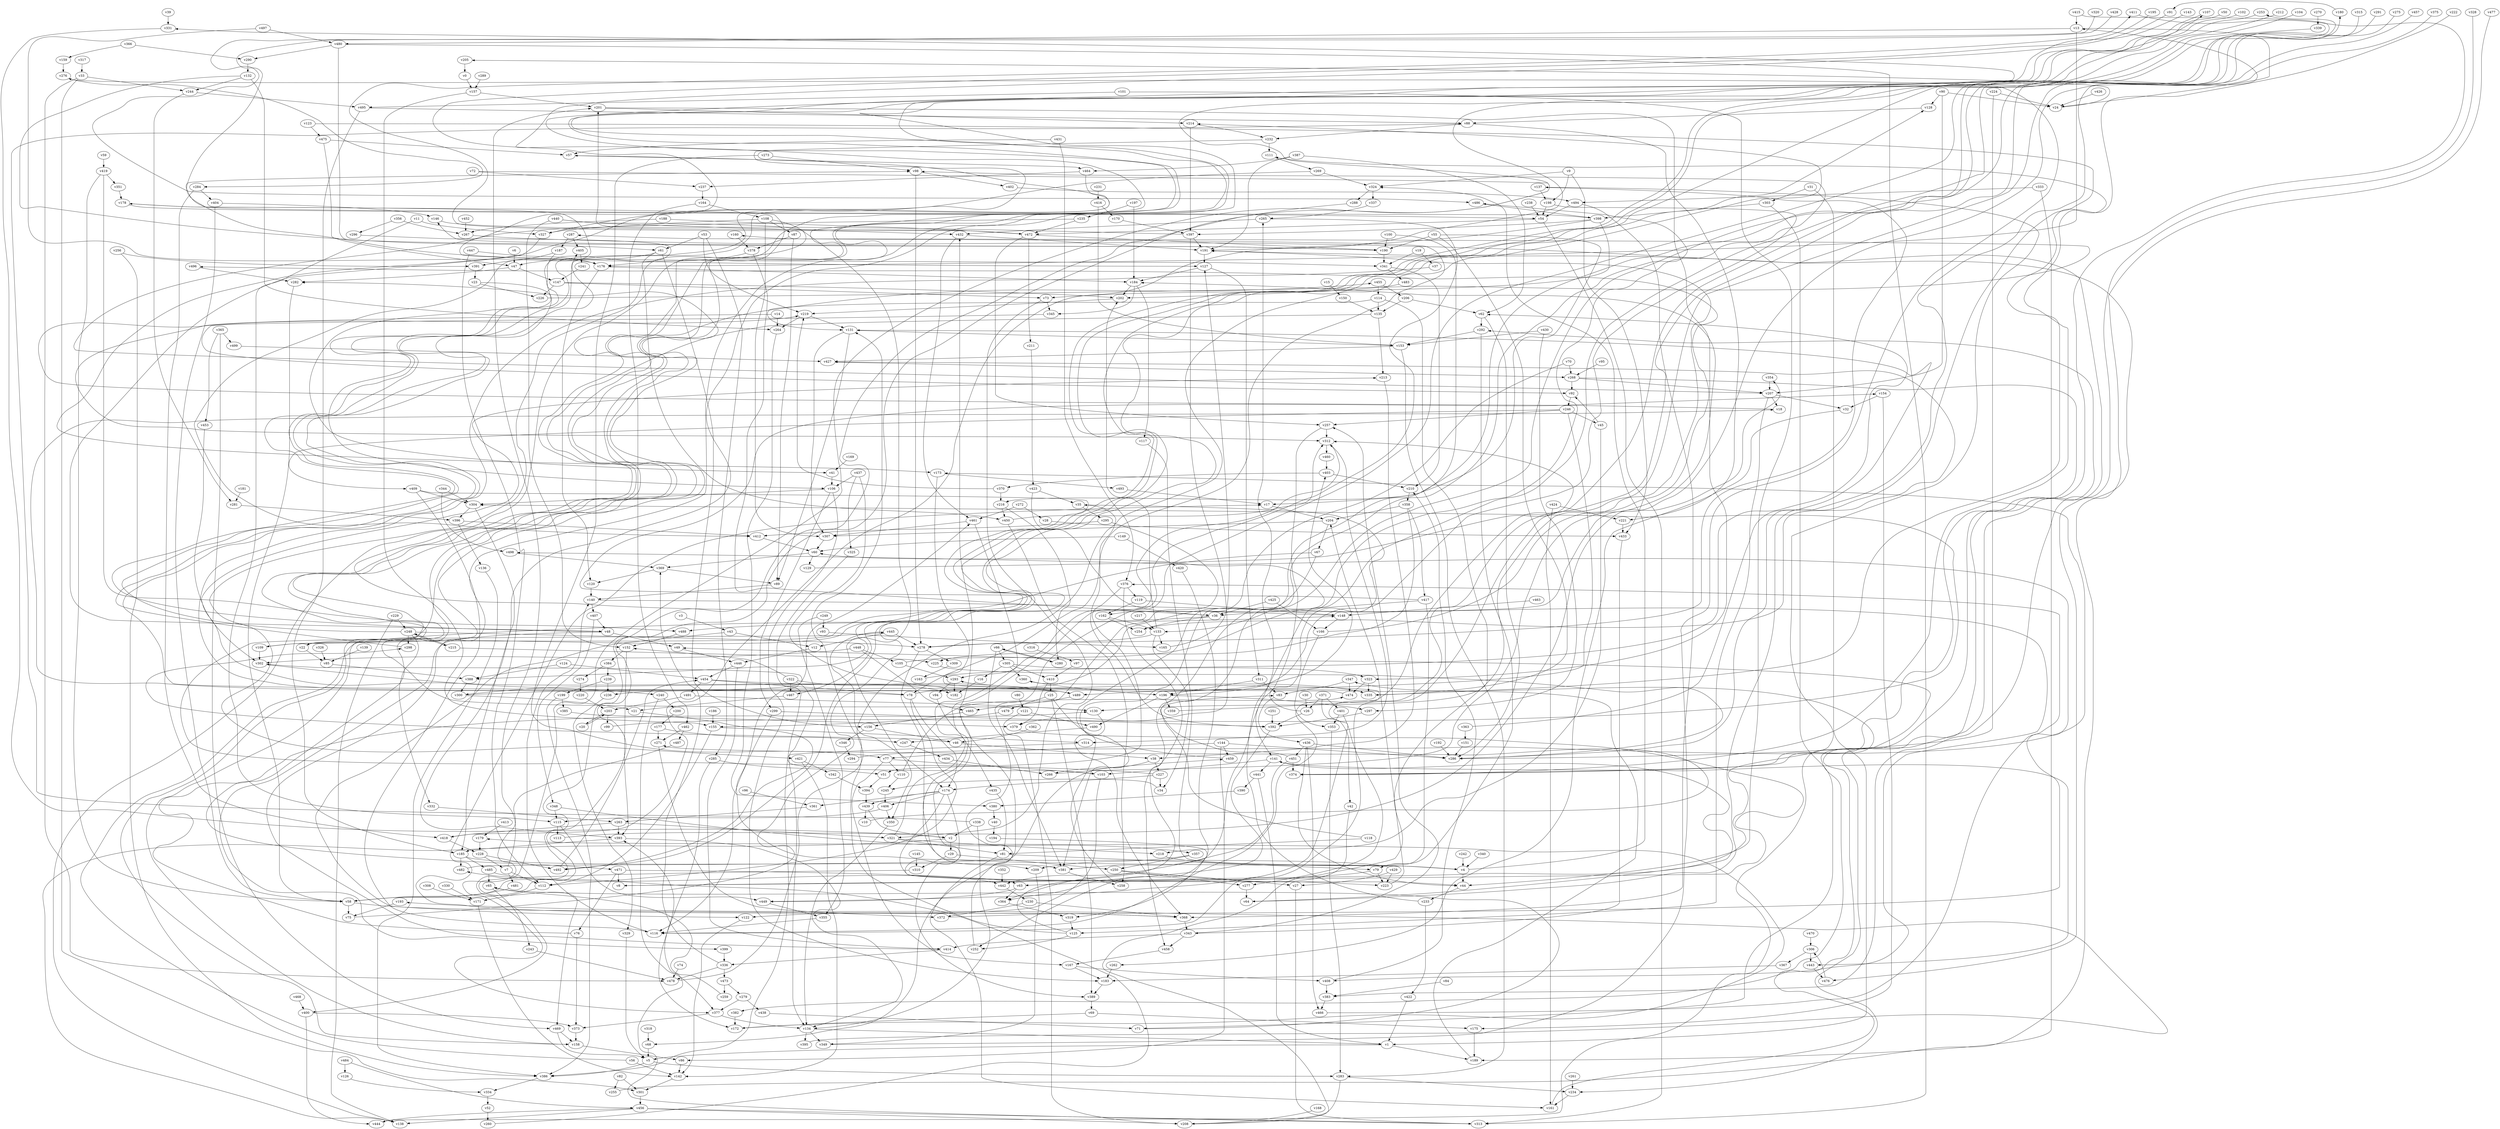 // Benchmark game 737 - 500 vertices
// time_bound: 108
// targets: v175
digraph G {
    v0 [name="v0", player=1];
    v1 [name="v1", player=1];
    v2 [name="v2", player=1];
    v3 [name="v3", player=1];
    v4 [name="v4", player=0];
    v5 [name="v5", player=1];
    v6 [name="v6", player=0];
    v7 [name="v7", player=1];
    v8 [name="v8", player=1];
    v9 [name="v9", player=1];
    v10 [name="v10", player=0];
    v11 [name="v11", player=0];
    v12 [name="v12", player=0];
    v13 [name="v13", player=1];
    v14 [name="v14", player=0];
    v15 [name="v15", player=0];
    v16 [name="v16", player=1];
    v17 [name="v17", player=0];
    v18 [name="v18", player=0];
    v19 [name="v19", player=0];
    v20 [name="v20", player=0];
    v21 [name="v21", player=1];
    v22 [name="v22", player=1];
    v23 [name="v23", player=0];
    v24 [name="v24", player=0];
    v25 [name="v25", player=1];
    v26 [name="v26", player=1];
    v27 [name="v27", player=0];
    v28 [name="v28", player=0];
    v29 [name="v29", player=0];
    v30 [name="v30", player=0];
    v31 [name="v31", player=1];
    v32 [name="v32", player=1];
    v33 [name="v33", player=0];
    v34 [name="v34", player=1];
    v35 [name="v35", player=0];
    v36 [name="v36", player=0];
    v37 [name="v37", player=1];
    v38 [name="v38", player=1];
    v39 [name="v39", player=1];
    v40 [name="v40", player=1];
    v41 [name="v41", player=1];
    v42 [name="v42", player=1];
    v43 [name="v43", player=1];
    v44 [name="v44", player=1];
    v45 [name="v45", player=0];
    v46 [name="v46", player=1];
    v47 [name="v47", player=1];
    v48 [name="v48", player=1];
    v49 [name="v49", player=0];
    v50 [name="v50", player=1];
    v51 [name="v51", player=0];
    v52 [name="v52", player=0];
    v53 [name="v53", player=1];
    v54 [name="v54", player=1];
    v55 [name="v55", player=1];
    v56 [name="v56", player=0];
    v57 [name="v57", player=0];
    v58 [name="v58", player=0];
    v59 [name="v59", player=1];
    v60 [name="v60", player=1];
    v61 [name="v61", player=0];
    v62 [name="v62", player=1];
    v63 [name="v63", player=1];
    v64 [name="v64", player=0];
    v65 [name="v65", player=1];
    v66 [name="v66", player=1];
    v67 [name="v67", player=1];
    v68 [name="v68", player=0];
    v69 [name="v69", player=1];
    v70 [name="v70", player=0];
    v71 [name="v71", player=0];
    v72 [name="v72", player=0];
    v73 [name="v73", player=0];
    v74 [name="v74", player=1];
    v75 [name="v75", player=0];
    v76 [name="v76", player=0];
    v77 [name="v77", player=0];
    v78 [name="v78", player=1];
    v79 [name="v79", player=0];
    v80 [name="v80", player=1];
    v81 [name="v81", player=0];
    v82 [name="v82", player=0];
    v83 [name="v83", player=1];
    v84 [name="v84", player=1];
    v85 [name="v85", player=0];
    v86 [name="v86", player=1];
    v87 [name="v87", player=1];
    v88 [name="v88", player=0];
    v89 [name="v89", player=0];
    v90 [name="v90", player=0];
    v91 [name="v91", player=1];
    v92 [name="v92", player=1];
    v93 [name="v93", player=0];
    v94 [name="v94", player=1];
    v95 [name="v95", player=0];
    v96 [name="v96", player=0];
    v97 [name="v97", player=0];
    v98 [name="v98", player=1];
    v99 [name="v99", player=0];
    v100 [name="v100", player=0];
    v101 [name="v101", player=0];
    v102 [name="v102", player=0];
    v103 [name="v103", player=0];
    v104 [name="v104", player=1];
    v105 [name="v105", player=1];
    v106 [name="v106", player=0];
    v107 [name="v107", player=0];
    v108 [name="v108", player=1];
    v109 [name="v109", player=0];
    v110 [name="v110", player=1];
    v111 [name="v111", player=0];
    v112 [name="v112", player=1];
    v113 [name="v113", player=1];
    v114 [name="v114", player=1];
    v115 [name="v115", player=1];
    v116 [name="v116", player=0];
    v117 [name="v117", player=0];
    v118 [name="v118", player=0];
    v119 [name="v119", player=0];
    v120 [name="v120", player=1];
    v121 [name="v121", player=1];
    v122 [name="v122", player=0];
    v123 [name="v123", player=0];
    v124 [name="v124", player=0];
    v125 [name="v125", player=1];
    v126 [name="v126", player=0];
    v127 [name="v127", player=1];
    v128 [name="v128", player=1];
    v129 [name="v129", player=1];
    v130 [name="v130", player=0];
    v131 [name="v131", player=0];
    v132 [name="v132", player=1];
    v133 [name="v133", player=0];
    v134 [name="v134", player=1];
    v135 [name="v135", player=1];
    v136 [name="v136", player=1];
    v137 [name="v137", player=1];
    v138 [name="v138", player=0];
    v139 [name="v139", player=1];
    v140 [name="v140", player=1];
    v141 [name="v141", player=1];
    v142 [name="v142", player=0];
    v143 [name="v143", player=1];
    v144 [name="v144", player=0];
    v145 [name="v145", player=0];
    v146 [name="v146", player=0];
    v147 [name="v147", player=0];
    v148 [name="v148", player=0];
    v149 [name="v149", player=0];
    v150 [name="v150", player=1];
    v151 [name="v151", player=0];
    v152 [name="v152", player=1];
    v153 [name="v153", player=1];
    v154 [name="v154", player=0];
    v155 [name="v155", player=0];
    v156 [name="v156", player=0];
    v157 [name="v157", player=0];
    v158 [name="v158", player=0];
    v159 [name="v159", player=1];
    v160 [name="v160", player=0];
    v161 [name="v161", player=1];
    v162 [name="v162", player=1];
    v163 [name="v163", player=0];
    v164 [name="v164", player=1];
    v165 [name="v165", player=1];
    v166 [name="v166", player=0];
    v167 [name="v167", player=1];
    v168 [name="v168", player=1];
    v169 [name="v169", player=0];
    v170 [name="v170", player=0];
    v171 [name="v171", player=0];
    v172 [name="v172", player=0];
    v173 [name="v173", player=0];
    v174 [name="v174", player=0];
    v175 [name="v175", player=1, target=1];
    v176 [name="v176", player=1];
    v177 [name="v177", player=0];
    v178 [name="v178", player=0];
    v179 [name="v179", player=0];
    v180 [name="v180", player=1];
    v181 [name="v181", player=0];
    v182 [name="v182", player=0];
    v183 [name="v183", player=0];
    v184 [name="v184", player=1];
    v185 [name="v185", player=0];
    v186 [name="v186", player=1];
    v187 [name="v187", player=1];
    v188 [name="v188", player=1];
    v189 [name="v189", player=1];
    v190 [name="v190", player=1];
    v191 [name="v191", player=0];
    v192 [name="v192", player=1];
    v193 [name="v193", player=1];
    v194 [name="v194", player=1];
    v195 [name="v195", player=0];
    v196 [name="v196", player=1];
    v197 [name="v197", player=1];
    v198 [name="v198", player=0];
    v199 [name="v199", player=0];
    v200 [name="v200", player=1];
    v201 [name="v201", player=0];
    v202 [name="v202", player=1];
    v203 [name="v203", player=0];
    v204 [name="v204", player=1];
    v205 [name="v205", player=0];
    v206 [name="v206", player=0];
    v207 [name="v207", player=0];
    v208 [name="v208", player=1];
    v209 [name="v209", player=0];
    v210 [name="v210", player=1];
    v211 [name="v211", player=0];
    v212 [name="v212", player=1];
    v213 [name="v213", player=0];
    v214 [name="v214", player=0];
    v215 [name="v215", player=1];
    v216 [name="v216", player=1];
    v217 [name="v217", player=0];
    v218 [name="v218", player=1];
    v219 [name="v219", player=0];
    v220 [name="v220", player=1];
    v221 [name="v221", player=1];
    v222 [name="v222", player=1];
    v223 [name="v223", player=0];
    v224 [name="v224", player=0];
    v225 [name="v225", player=1];
    v226 [name="v226", player=0];
    v227 [name="v227", player=1];
    v228 [name="v228", player=0];
    v229 [name="v229", player=0];
    v230 [name="v230", player=0];
    v231 [name="v231", player=1];
    v232 [name="v232", player=1];
    v233 [name="v233", player=0];
    v234 [name="v234", player=0];
    v235 [name="v235", player=0];
    v236 [name="v236", player=1];
    v237 [name="v237", player=1];
    v238 [name="v238", player=1];
    v239 [name="v239", player=1];
    v240 [name="v240", player=1];
    v241 [name="v241", player=0];
    v242 [name="v242", player=0];
    v243 [name="v243", player=0];
    v244 [name="v244", player=1];
    v245 [name="v245", player=1];
    v246 [name="v246", player=1];
    v247 [name="v247", player=0];
    v248 [name="v248", player=1];
    v249 [name="v249", player=1];
    v250 [name="v250", player=1];
    v251 [name="v251", player=0];
    v252 [name="v252", player=1];
    v253 [name="v253", player=1];
    v254 [name="v254", player=0];
    v255 [name="v255", player=0];
    v256 [name="v256", player=0];
    v257 [name="v257", player=0];
    v258 [name="v258", player=0];
    v259 [name="v259", player=1];
    v260 [name="v260", player=1];
    v261 [name="v261", player=0];
    v262 [name="v262", player=1];
    v263 [name="v263", player=1];
    v264 [name="v264", player=0];
    v265 [name="v265", player=0];
    v266 [name="v266", player=0];
    v267 [name="v267", player=0];
    v268 [name="v268", player=1];
    v269 [name="v269", player=1];
    v270 [name="v270", player=0];
    v271 [name="v271", player=0];
    v272 [name="v272", player=0];
    v273 [name="v273", player=0];
    v274 [name="v274", player=1];
    v275 [name="v275", player=0];
    v276 [name="v276", player=0];
    v277 [name="v277", player=0];
    v278 [name="v278", player=1];
    v279 [name="v279", player=0];
    v280 [name="v280", player=0];
    v281 [name="v281", player=0];
    v282 [name="v282", player=1];
    v283 [name="v283", player=1];
    v284 [name="v284", player=1];
    v285 [name="v285", player=0];
    v286 [name="v286", player=1];
    v287 [name="v287", player=1];
    v288 [name="v288", player=1];
    v289 [name="v289", player=0];
    v290 [name="v290", player=0];
    v291 [name="v291", player=0];
    v292 [name="v292", player=1];
    v293 [name="v293", player=1];
    v294 [name="v294", player=0];
    v295 [name="v295", player=0];
    v296 [name="v296", player=1];
    v297 [name="v297", player=1];
    v298 [name="v298", player=1];
    v299 [name="v299", player=0];
    v300 [name="v300", player=1];
    v301 [name="v301", player=0];
    v302 [name="v302", player=0];
    v303 [name="v303", player=1];
    v304 [name="v304", player=1];
    v305 [name="v305", player=1];
    v306 [name="v306", player=1];
    v307 [name="v307", player=0];
    v308 [name="v308", player=0];
    v309 [name="v309", player=1];
    v310 [name="v310", player=0];
    v311 [name="v311", player=1];
    v312 [name="v312", player=1];
    v313 [name="v313", player=1];
    v314 [name="v314", player=0];
    v315 [name="v315", player=0];
    v316 [name="v316", player=1];
    v317 [name="v317", player=0];
    v318 [name="v318", player=0];
    v319 [name="v319", player=0];
    v320 [name="v320", player=1];
    v321 [name="v321", player=1];
    v322 [name="v322", player=1];
    v323 [name="v323", player=1];
    v324 [name="v324", player=1];
    v325 [name="v325", player=1];
    v326 [name="v326", player=1];
    v327 [name="v327", player=1];
    v328 [name="v328", player=0];
    v329 [name="v329", player=0];
    v330 [name="v330", player=0];
    v331 [name="v331", player=0];
    v332 [name="v332", player=0];
    v333 [name="v333", player=0];
    v334 [name="v334", player=0];
    v335 [name="v335", player=0];
    v336 [name="v336", player=0];
    v337 [name="v337", player=1];
    v338 [name="v338", player=0];
    v339 [name="v339", player=1];
    v340 [name="v340", player=1];
    v341 [name="v341", player=0];
    v342 [name="v342", player=0];
    v343 [name="v343", player=0];
    v344 [name="v344", player=1];
    v345 [name="v345", player=1];
    v346 [name="v346", player=0];
    v347 [name="v347", player=0];
    v348 [name="v348", player=0];
    v349 [name="v349", player=0];
    v350 [name="v350", player=0];
    v351 [name="v351", player=0];
    v352 [name="v352", player=0];
    v353 [name="v353", player=0];
    v354 [name="v354", player=0];
    v355 [name="v355", player=0];
    v356 [name="v356", player=0];
    v357 [name="v357", player=1];
    v358 [name="v358", player=0];
    v359 [name="v359", player=1];
    v360 [name="v360", player=0];
    v361 [name="v361", player=1];
    v362 [name="v362", player=1];
    v363 [name="v363", player=0];
    v364 [name="v364", player=0];
    v365 [name="v365", player=1];
    v366 [name="v366", player=1];
    v367 [name="v367", player=0];
    v368 [name="v368", player=0];
    v369 [name="v369", player=1];
    v370 [name="v370", player=0];
    v371 [name="v371", player=0];
    v372 [name="v372", player=0];
    v373 [name="v373", player=0];
    v374 [name="v374", player=0];
    v375 [name="v375", player=0];
    v376 [name="v376", player=1];
    v377 [name="v377", player=0];
    v378 [name="v378", player=0];
    v379 [name="v379", player=1];
    v380 [name="v380", player=1];
    v381 [name="v381", player=1];
    v382 [name="v382", player=1];
    v383 [name="v383", player=1];
    v384 [name="v384", player=0];
    v385 [name="v385", player=0];
    v386 [name="v386", player=0];
    v387 [name="v387", player=0];
    v388 [name="v388", player=0];
    v389 [name="v389", player=0];
    v390 [name="v390", player=1];
    v391 [name="v391", player=1];
    v392 [name="v392", player=1];
    v393 [name="v393", player=1];
    v394 [name="v394", player=1];
    v395 [name="v395", player=0];
    v396 [name="v396", player=1];
    v397 [name="v397", player=0];
    v398 [name="v398", player=1];
    v399 [name="v399", player=0];
    v400 [name="v400", player=0];
    v401 [name="v401", player=0];
    v402 [name="v402", player=1];
    v403 [name="v403", player=1];
    v404 [name="v404", player=0];
    v405 [name="v405", player=0];
    v406 [name="v406", player=0];
    v407 [name="v407", player=0];
    v408 [name="v408", player=1];
    v409 [name="v409", player=0];
    v410 [name="v410", player=0];
    v411 [name="v411", player=0];
    v412 [name="v412", player=0];
    v413 [name="v413", player=1];
    v414 [name="v414", player=0];
    v415 [name="v415", player=0];
    v416 [name="v416", player=1];
    v417 [name="v417", player=1];
    v418 [name="v418", player=1];
    v419 [name="v419", player=0];
    v420 [name="v420", player=1];
    v421 [name="v421", player=1];
    v422 [name="v422", player=1];
    v423 [name="v423", player=1];
    v424 [name="v424", player=0];
    v425 [name="v425", player=1];
    v426 [name="v426", player=1];
    v427 [name="v427", player=0];
    v428 [name="v428", player=1];
    v429 [name="v429", player=0];
    v430 [name="v430", player=1];
    v431 [name="v431", player=0];
    v432 [name="v432", player=1];
    v433 [name="v433", player=0];
    v434 [name="v434", player=0];
    v435 [name="v435", player=1];
    v436 [name="v436", player=1];
    v437 [name="v437", player=1];
    v438 [name="v438", player=1];
    v439 [name="v439", player=0];
    v440 [name="v440", player=1];
    v441 [name="v441", player=0];
    v442 [name="v442", player=0];
    v443 [name="v443", player=0];
    v444 [name="v444", player=1];
    v445 [name="v445", player=0];
    v446 [name="v446", player=1];
    v447 [name="v447", player=0];
    v448 [name="v448", player=0];
    v449 [name="v449", player=1];
    v450 [name="v450", player=1];
    v451 [name="v451", player=1];
    v452 [name="v452", player=0];
    v453 [name="v453", player=1];
    v454 [name="v454", player=0];
    v455 [name="v455", player=1];
    v456 [name="v456", player=1];
    v457 [name="v457", player=1];
    v458 [name="v458", player=0];
    v459 [name="v459", player=0];
    v460 [name="v460", player=0];
    v461 [name="v461", player=0];
    v462 [name="v462", player=1];
    v463 [name="v463", player=0];
    v464 [name="v464", player=1];
    v465 [name="v465", player=1];
    v466 [name="v466", player=0];
    v467 [name="v467", player=1];
    v468 [name="v468", player=1];
    v469 [name="v469", player=0];
    v470 [name="v470", player=0];
    v471 [name="v471", player=0];
    v472 [name="v472", player=0];
    v473 [name="v473", player=0];
    v474 [name="v474", player=0];
    v475 [name="v475", player=0];
    v476 [name="v476", player=0];
    v477 [name="v477", player=0];
    v478 [name="v478", player=0];
    v479 [name="v479", player=1];
    v480 [name="v480", player=1];
    v481 [name="v481", player=1];
    v482 [name="v482", player=1];
    v483 [name="v483", player=0];
    v484 [name="v484", player=0];
    v485 [name="v485", player=1];
    v486 [name="v486", player=1];
    v487 [name="v487", player=1];
    v488 [name="v488", player=0];
    v489 [name="v489", player=0];
    v490 [name="v490", player=0];
    v491 [name="v491", player=1];
    v492 [name="v492", player=1];
    v493 [name="v493", player=0];
    v494 [name="v494", player=1];
    v495 [name="v495", player=1];
    v496 [name="v496", player=1];
    v497 [name="v497", player=1];
    v498 [name="v498", player=1];
    v499 [name="v499", player=1];

    v0 -> v157;
    v1 -> v5;
    v2 -> v138 [constraint="t < 12"];
    v3 -> v43;
    v4 -> v324;
    v5 -> v386;
    v6 -> v47;
    v7 -> v201;
    v8 -> v137 [constraint="t mod 5 == 2"];
    v9 -> v433;
    v10 -> v271 [constraint="t mod 3 == 1"];
    v11 -> v327;
    v12 -> v446;
    v13 -> v176;
    v14 -> v312 [constraint="t < 9"];
    v15 -> v150;
    v16 -> v182;
    v17 -> v204;
    v18 -> v219 [constraint="t mod 5 == 1"];
    v19 -> v37;
    v20 -> v203;
    v21 -> v492 [constraint="t < 10"];
    v22 -> v85;
    v23 -> v489 [constraint="t < 8"];
    v24 -> v205 [constraint="t mod 2 == 0"];
    v25 -> v381 [constraint="t >= 4"];
    v26 -> v35 [constraint="t mod 4 == 1"];
    v27 -> v313;
    v28 -> v433;
    v29 -> v250;
    v30 -> v26;
    v31 -> v1;
    v32 -> v262 [constraint="t >= 5"];
    v33 -> v301;
    v34 -> v245 [constraint="t mod 5 == 0"];
    v35 -> v392;
    v36 -> v254;
    v37 -> v489 [constraint="t >= 5"];
    v38 -> v227;
    v39 -> v331;
    v40 -> v194;
    v41 -> v106;
    v42 -> v442;
    v43 -> v368 [constraint="t mod 2 == 0"];
    v44 -> v233;
    v45 -> v218;
    v46 -> v298 [constraint="t mod 2 == 1"];
    v47 -> v147;
    v48 -> v399 [constraint="t mod 5 == 4"];
    v49 -> v446;
    v50 -> v414 [constraint="t < 14"];
    v51 -> v394;
    v52 -> v260;
    v53 -> v219;
    v54 -> v472;
    v55 -> v216 [constraint="t >= 1"];
    v56 -> v148 [constraint="t >= 2"];
    v57 -> v464;
    v58 -> v122;
    v59 -> v419;
    v60 -> v129;
    v61 -> v156;
    v62 -> v286;
    v63 -> v449;
    v64 -> v141 [constraint="t < 7"];
    v65 -> v243;
    v66 -> v305;
    v67 -> v22 [constraint="t mod 4 == 0"];
    v68 -> v5;
    v69 -> v172;
    v70 -> v236 [constraint="t < 7"];
    v71 -> v65 [constraint="t >= 1"];
    v72 -> v58 [constraint="t < 13"];
    v73 -> v321;
    v74 -> v478;
    v75 -> v128 [constraint="t mod 5 == 1"];
    v76 -> v130 [constraint="t < 13"];
    v77 -> v167;
    v78 -> v18 [constraint="t mod 5 == 2"];
    v79 -> v63;
    v80 -> v121;
    v81 -> v161;
    v82 -> v255;
    v83 -> v436;
    v84 -> v383;
    v85 -> v388;
    v86 -> v142;
    v87 -> v378;
    v88 -> v232;
    v89 -> v140 [constraint="t mod 2 == 0"];
    v90 -> v24;
    v91 -> v421 [constraint="t mod 3 == 0"];
    v92 -> v246;
    v93 -> v165;
    v94 -> v435;
    v95 -> v268;
    v96 -> v361;
    v97 -> v410;
    v98 -> v278;
    v99 -> v304 [constraint="t >= 4"];
    v100 -> v190;
    v101 -> v495;
    v102 -> v393 [constraint="t mod 5 == 4"];
    v103 -> v122;
    v104 -> v467 [constraint="t < 14"];
    v105 -> v98 [constraint="t < 5"];
    v106 -> v299;
    v107 -> v109 [constraint="t >= 3"];
    v108 -> v307;
    v109 -> v282 [constraint="t < 6"];
    v110 -> v474 [constraint="t mod 3 == 2"];
    v111 -> v269;
    v112 -> v171;
    v113 -> v354 [constraint="t < 15"];
    v114 -> v131 [constraint="t mod 4 == 3"];
    v115 -> v449;
    v116 -> v140;
    v117 -> v4;
    v118 -> v60 [constraint="t < 15"];
    v119 -> v148;
    v120 -> v140;
    v121 -> v208;
    v122 -> v142;
    v123 -> v64 [constraint="t mod 5 == 4"];
    v124 -> v454;
    v125 -> v253 [constraint="t >= 4"];
    v126 -> v334;
    v127 -> v184;
    v128 -> v88;
    v129 -> v312 [constraint="t < 5"];
    v130 -> v455 [constraint="t < 11"];
    v131 -> v307;
    v132 -> v61 [constraint="t mod 2 == 1"];
    v133 -> v278;
    v134 -> v395;
    v135 -> v158 [constraint="t mod 3 == 1"];
    v136 -> v386;
    v137 -> v278 [constraint="t < 13"];
    v138 -> v178 [constraint="t < 10"];
    v139 -> v85;
    v140 -> v408 [constraint="t < 9"];
    v141 -> v443 [constraint="t >= 3"];
    v142 -> v301;
    v143 -> v158 [constraint="t < 12"];
    v144 -> v286;
    v145 -> v310;
    v146 -> v472;
    v147 -> v73;
    v148 -> v331 [constraint="t mod 3 == 0"];
    v149 -> v60;
    v150 -> v135;
    v151 -> v286;
    v152 -> v393;
    v153 -> v427;
    v154 -> v32;
    v155 -> v314;
    v156 -> v46;
    v157 -> v201;
    v158 -> v86;
    v159 -> v276;
    v160 -> v378;
    v161 -> v292 [constraint="t mod 2 == 0"];
    v162 -> v133;
    v163 -> v62 [constraint="t < 12"];
    v164 -> v462;
    v165 -> v127;
    v166 -> v496 [constraint="t < 9"];
    v167 -> v183;
    v168 -> v208;
    v169 -> v41;
    v170 -> v397;
    v171 -> v142;
    v172 -> v179 [constraint="t mod 2 == 0"];
    v173 -> v78;
    v174 -> v223;
    v175 -> v189;
    v176 -> v184;
    v177 -> v247;
    v178 -> v412 [constraint="t >= 5"];
    v179 -> v228;
    v180 -> v91 [constraint="t < 9"];
    v181 -> v281;
    v182 -> v300 [constraint="t < 9"];
    v183 -> v389;
    v184 -> v117;
    v185 -> v485;
    v186 -> v155;
    v187 -> v106 [constraint="t mod 5 == 1"];
    v188 -> v472;
    v189 -> v293 [constraint="t >= 1"];
    v190 -> v146 [constraint="t >= 5"];
    v191 -> v127;
    v192 -> v286;
    v193 -> v75;
    v194 -> v252 [constraint="t < 15"];
    v195 -> v207 [constraint="t >= 3"];
    v196 -> v297;
    v197 -> v235;
    v198 -> v196 [constraint="t < 9"];
    v199 -> v385;
    v200 -> v177;
    v201 -> v323;
    v202 -> v219;
    v203 -> v20;
    v204 -> v307;
    v205 -> v0;
    v206 -> v135;
    v207 -> v18;
    v208 -> v191 [constraint="t < 8"];
    v209 -> v349;
    v210 -> v358;
    v211 -> v423;
    v212 -> v388 [constraint="t >= 2"];
    v213 -> v38;
    v214 -> v232;
    v215 -> v248;
    v216 -> v280;
    v217 -> v133;
    v218 -> v4;
    v219 -> v264;
    v220 -> v203;
    v221 -> v433;
    v222 -> v374 [constraint="t mod 5 == 1"];
    v223 -> v204;
    v224 -> v286;
    v225 -> v286 [constraint="t < 7"];
    v226 -> v287 [constraint="t < 8"];
    v227 -> v445 [constraint="t >= 5"];
    v228 -> v492;
    v229 -> v248;
    v230 -> v372;
    v231 -> v416;
    v232 -> v173 [constraint="t >= 3"];
    v233 -> v422;
    v234 -> v161;
    v235 -> v341 [constraint="t >= 4"];
    v236 -> v329;
    v237 -> v164;
    v238 -> v54;
    v239 -> v199;
    v240 -> v377;
    v241 -> v147;
    v242 -> v4;
    v243 -> v478;
    v244 -> v495;
    v245 -> v406;
    v246 -> v409 [constraint="t mod 5 == 0"];
    v247 -> v434;
    v248 -> v57 [constraint="t >= 2"];
    v249 -> v355;
    v250 -> v277;
    v251 -> v392;
    v252 -> v432;
    v253 -> v400 [constraint="t < 15"];
    v254 -> v427 [constraint="t < 8"];
    v255 -> v191 [constraint="t < 10"];
    v256 -> v386;
    v257 -> v141;
    v258 -> v486 [constraint="t mod 3 == 0"];
    v259 -> v65 [constraint="t < 15"];
    v260 -> v482 [constraint="t < 7"];
    v261 -> v234;
    v262 -> v183;
    v263 -> v321;
    v264 -> v380;
    v265 -> v4 [constraint="t < 14"];
    v266 -> v184 [constraint="t < 13"];
    v267 -> v234 [constraint="t >= 2"];
    v268 -> v374 [constraint="t < 10"];
    v269 -> v327 [constraint="t < 5"];
    v270 -> v339;
    v271 -> v372;
    v272 -> v28;
    v273 -> v77;
    v274 -> v220;
    v275 -> v449 [constraint="t mod 5 == 0"];
    v276 -> v284 [constraint="t >= 4"];
    v277 -> v64;
    v278 -> v209;
    v279 -> v438;
    v280 -> v66 [constraint="t >= 3"];
    v281 -> v396;
    v282 -> v58;
    v283 -> v234;
    v284 -> v404;
    v285 -> v172;
    v286 -> v13 [constraint="t >= 2"];
    v287 -> v405;
    v288 -> v58 [constraint="t mod 4 == 1"];
    v289 -> v157;
    v290 -> v132;
    v291 -> v116 [constraint="t mod 5 == 0"];
    v292 -> v153;
    v293 -> v182;
    v294 -> v173 [constraint="t mod 4 == 2"];
    v295 -> v68 [constraint="t >= 3"];
    v296 -> v41 [constraint="t >= 4"];
    v297 -> v392;
    v298 -> v405 [constraint="t < 11"];
    v299 -> v392;
    v300 -> v302 [constraint="t >= 2"];
    v301 -> v456;
    v302 -> v240 [constraint="t mod 5 == 1"];
    v303 -> v398;
    v304 -> v396;
    v305 -> v323;
    v306 -> v443;
    v307 -> v60;
    v308 -> v171;
    v309 -> v163;
    v310 -> v469 [constraint="t mod 2 == 1"];
    v311 -> v83;
    v312 -> v314;
    v313 -> v393 [constraint="t < 12"];
    v314 -> v103 [constraint="t >= 3"];
    v315 -> v364 [constraint="t mod 4 == 2"];
    v316 -> v97;
    v317 -> v33;
    v318 -> v68;
    v319 -> v125;
    v320 -> v486 [constraint="t >= 2"];
    v321 -> v312 [constraint="t < 7"];
    v322 -> v152 [constraint="t mod 5 == 2"];
    v323 -> v474;
    v324 -> v337;
    v325 -> v386;
    v326 -> v85;
    v327 -> v48 [constraint="t mod 3 == 2"];
    v328 -> v383 [constraint="t >= 4"];
    v329 -> v5;
    v330 -> v171;
    v331 -> v2 [constraint="t < 10"];
    v332 -> v263;
    v333 -> v494;
    v334 -> v52;
    v335 -> v111 [constraint="t < 12"];
    v336 -> v369;
    v337 -> v265;
    v338 -> v88 [constraint="t < 7"];
    v339 -> v492 [constraint="t >= 5"];
    v340 -> v4;
    v341 -> v483;
    v342 -> v394;
    v343 -> v257;
    v344 -> v498;
    v345 -> v92 [constraint="t >= 5"];
    v346 -> v294;
    v347 -> v83;
    v348 -> v357 [constraint="t mod 4 == 1"];
    v349 -> v276 [constraint="t < 14"];
    v350 -> v134 [constraint="t >= 3"];
    v351 -> v178;
    v352 -> v442;
    v353 -> v283;
    v354 -> v207;
    v355 -> v116;
    v356 -> v267;
    v357 -> v250;
    v358 -> v204;
    v359 -> v360 [constraint="t mod 3 == 1"];
    v360 -> v196;
    v361 -> v263;
    v362 -> v46;
    v363 -> v131 [constraint="t < 12"];
    v364 -> v319;
    v365 -> v453;
    v366 -> v159;
    v367 -> v183;
    v368 -> v17 [constraint="t >= 5"];
    v369 -> v120;
    v370 -> v216;
    v371 -> v42;
    v372 -> v498 [constraint="t < 7"];
    v373 -> v158;
    v374 -> v347 [constraint="t mod 5 == 2"];
    v375 -> v162 [constraint="t < 8"];
    v376 -> v51;
    v377 -> v373;
    v378 -> v36;
    v379 -> v8 [constraint="t mod 5 == 4"];
    v380 -> v40;
    v381 -> v258;
    v382 -> v172;
    v383 -> v466;
    v384 -> v239;
    v385 -> v379;
    v386 -> v334;
    v387 -> v62;
    v388 -> v300;
    v389 -> v69;
    v390 -> v380;
    v391 -> v23;
    v392 -> v364 [constraint="t < 10"];
    v393 -> v134 [constraint="t mod 5 == 2"];
    v394 -> v439;
    v395 -> v193 [constraint="t >= 1"];
    v396 -> v412;
    v397 -> v201;
    v398 -> v98 [constraint="t >= 5"];
    v399 -> v336;
    v400 -> v444;
    v401 -> v353;
    v402 -> v494;
    v403 -> v370;
    v404 -> v58;
    v405 -> v241;
    v406 -> v115;
    v407 -> v48;
    v408 -> v383;
    v409 -> v22 [constraint="t mod 2 == 0"];
    v410 -> v25;
    v411 -> v382 [constraint="t >= 2"];
    v412 -> v60;
    v413 -> v179;
    v414 -> v336;
    v415 -> v44 [constraint="t >= 2"];
    v416 -> v153;
    v417 -> v154 [constraint="t mod 2 == 0"];
    v418 -> v107 [constraint="t < 9"];
    v419 -> v58;
    v420 -> v319;
    v421 -> v142;
    v422 -> v1;
    v423 -> v36;
    v424 -> v161;
    v425 -> v36;
    v426 -> v24;
    v427 -> v268;
    v428 -> v127 [constraint="t < 12"];
    v429 -> v461 [constraint="t < 11"];
    v430 -> v297;
    v431 -> v376;
    v432 -> v461;
    v433 -> v343;
    v434 -> v266;
    v435 -> v81;
    v436 -> v286;
    v437 -> v106;
    v438 -> v71;
    v439 -> v10;
    v440 -> v471 [constraint="t < 13"];
    v441 -> v390;
    v442 -> v230;
    v443 -> v476;
    v444 -> v49 [constraint="t < 5"];
    v445 -> v278;
    v446 -> v454;
    v447 -> v112;
    v448 -> v302;
    v449 -> v355;
    v450 -> v312;
    v451 -> v83 [constraint="t >= 1"];
    v452 -> v267;
    v453 -> v302;
    v454 -> v491;
    v455 -> v206;
    v456 -> v313;
    v457 -> v116 [constraint="t < 12"];
    v458 -> v167;
    v459 -> v180 [constraint="t >= 1"];
    v460 -> v403;
    v461 -> v307;
    v462 -> v487;
    v463 -> v148;
    v464 -> v48 [constraint="t >= 3"];
    v465 -> v156;
    v466 -> v376 [constraint="t >= 3"];
    v467 -> v21;
    v468 -> v400;
    v469 -> v5;
    v470 -> v306;
    v471 -> v8;
    v472 -> v411 [constraint="t < 12"];
    v473 -> v279;
    v474 -> v160 [constraint="t mod 5 == 2"];
    v475 -> v47;
    v476 -> v306;
    v477 -> v476 [constraint="t mod 3 == 2"];
    v478 -> v214 [constraint="t < 6"];
    v479 -> v155;
    v480 -> v313;
    v481 -> v58;
    v482 -> v459 [constraint="t >= 3"];
    v483 -> v202;
    v484 -> v456 [constraint="t < 13"];
    v485 -> v442;
    v486 -> v398;
    v487 -> v377 [constraint="t mod 4 == 1"];
    v488 -> v152;
    v489 -> v213 [constraint="t < 12"];
    v490 -> v247;
    v491 -> v130;
    v492 -> v454;
    v493 -> v17;
    v494 -> v368;
    v495 -> v185;
    v496 -> v282;
    v497 -> v176;
    v498 -> v369;
    v499 -> v427;
    v11 -> v115;
    v144 -> v77;
    v153 -> v283;
    v494 -> v54;
    v207 -> v32;
    v127 -> v311;
    v196 -> v359;
    v174 -> v439;
    v26 -> v392;
    v456 -> v208;
    v157 -> v155;
    v227 -> v174;
    v164 -> v108;
    v485 -> v65;
    v416 -> v170;
    v144 -> v459;
    v303 -> v71;
    v90 -> v128;
    v431 -> v57;
    v78 -> v403;
    v229 -> v138;
    v246 -> v45;
    v445 -> v12;
    v407 -> v348;
    v437 -> v325;
    v451 -> v374;
    v305 -> v16;
    v137 -> v198;
    v322 -> v467;
    v441 -> v1;
    v371 -> v401;
    v376 -> v458;
    v398 -> v191;
    v268 -> v92;
    v409 -> v304;
    v393 -> v185;
    v248 -> v215;
    v300 -> v21;
    v306 -> v367;
    v156 -> v346;
    v497 -> v480;
    v417 -> v79;
    v396 -> v136;
    v13 -> v24;
    v419 -> v488;
    v338 -> v2;
    v425 -> v166;
    v53 -> v285;
    v82 -> v301;
    v304 -> v185;
    v106 -> v183;
    v55 -> v190;
    v343 -> v458;
    v305 -> v410;
    v455 -> v114;
    v25 -> v479;
    v401 -> v277;
    v197 -> v184;
    v366 -> v290;
    v403 -> v210;
    v480 -> v290;
    v148 -> v166;
    v7 -> v481;
    v240 -> v200;
    v398 -> v73;
    v246 -> v489;
    v140 -> v407;
    v58 -> v75;
    v370 -> v219;
    v47 -> v282;
    v78 -> v112;
    v133 -> v165;
    v358 -> v225;
    v25 -> v389;
    v167 -> v408;
    v33 -> v478;
    v406 -> v350;
    v5 -> v283;
    v368 -> v343;
    v144 -> v86;
    v121 -> v490;
    v423 -> v35;
    v67 -> v133;
    v285 -> v51;
    v46 -> v38;
    v199 -> v386;
    v472 -> v257;
    v9 -> v198;
    v166 -> v353;
    v369 -> v89;
    v323 -> v335;
    v489 -> v465;
    v321 -> v218;
    v133 -> v202;
    v119 -> v162;
    v409 -> v116;
    v397 -> v191;
    v187 -> v391;
    v227 -> v34;
    v450 -> v258;
    v333 -> v189;
    v1 -> v189;
    v378 -> v176;
    v371 -> v26;
    v141 -> v103;
    v29 -> v310;
    v108 -> v87;
    v108 -> v327;
    v269 -> v324;
    v66 -> v381;
    v429 -> v27;
    v79 -> v223;
    v109 -> v302;
    v2 -> v29;
    v461 -> v293;
    v201 -> v214;
    v321 -> v81;
    v268 -> v207;
    v384 -> v274;
    v90 -> v207;
    v312 -> v460;
    v410 -> v379;
    v147 -> v226;
    v219 -> v131;
    v239 -> v236;
    v343 -> v414;
    v263 -> v418;
    v147 -> v202;
    v198 -> v54;
    v415 -> v13;
    v436 -> v451;
    v14 -> v264;
    v472 -> v190;
    v134 -> v349;
    v100 -> v17;
    v445 -> v174;
    v249 -> v93;
    v162 -> v254;
    v132 -> v244;
    v66 -> v280;
    v377 -> v134;
    v404 -> v146;
    v114 -> v135;
    v196 -> v490;
    v13 -> v480;
    v338 -> v134;
    v206 -> v62;
    v54 -> v313;
    v305 -> v360;
    v419 -> v351;
    v214 -> v397;
    v125 -> v252;
    v101 -> v44;
    v464 -> v237;
    v469 -> v158;
    v439 -> v2;
    v358 -> v417;
    v365 -> v469;
    v176 -> v120;
    v454 -> v489;
    v131 -> v153;
    v462 -> v271;
    v263 -> v393;
    v173 -> v493;
    v295 -> v412;
    v185 -> v482;
    v432 -> v191;
    v62 -> v292;
    v324 -> v288;
    v38 -> v266;
    v105 -> v293;
    v36 -> v488;
    v376 -> v119;
    v35 -> v295;
    v284 -> v418;
    v130 -> v368;
    v45 -> v92;
    v273 -> v98;
    v216 -> v450;
    v149 -> v420;
    v437 -> v335;
    v475 -> v57;
    v480 -> v190;
    v141 -> v441;
    v454 -> v78;
    v472 -> v211;
    v448 -> v465;
    v154 -> v175;
    v132 -> v264;
    v471 -> v63;
    v106 -> v304;
    v278 -> v309;
    v447 -> v176;
    v456 -> v138;
    v232 -> v111;
    v60 -> v369;
    v365 -> v499;
    v184 -> v202;
    v108 -> v350;
    v88 -> v221;
    v63 -> v364;
    v78 -> v174;
    v4 -> v44;
    v248 -> v298;
    v299 -> v116;
    v322 -> v134;
    v257 -> v312;
    v440 -> v432;
    v7 -> v112;
    v418 -> v228;
    v272 -> v461;
    v293 -> v94;
    v72 -> v237;
    v174 -> v406;
    v98 -> v402;
    v9 -> v324;
    v471 -> v76;
    v417 -> v36;
    v356 -> v296;
    v248 -> v278;
    v387 -> v464;
    v424 -> v221;
    v203 -> v99;
    v484 -> v126;
    v77 -> v103;
    v357 -> v209;
    v70 -> v268;
    v204 -> v67;
    v311 -> v196;
    v48 -> v49;
    v87 -> v89;
    v215 -> v225;
    v440 -> v152;
    v61 -> v450;
    v55 -> v335;
    v23 -> v226;
    v69 -> v175;
    v152 -> v384;
    v174 -> v389;
    v347 -> v474;
    v177 -> v271;
    v322 -> v182;
    v178 -> v54;
    v248 -> v332;
    v429 -> v223;
    v76 -> v373;
    v155 -> v112;
    v123 -> v475;
    v436 -> v44;
    v233 -> v265;
    v230 -> v368;
    v400 -> v373;
    v473 -> v259;
    v188 -> v267;
    v244 -> v281;
    v77 -> v110;
    v224 -> v24;
    v53 -> v61;
    v279 -> v377;
    v495 -> v88;
    v228 -> v7;
    v235 -> v472;
    v81 -> v79;
    v336 -> v478;
    v287 -> v187;
    v135 -> v213;
    v133 -> v34;
    v125 -> v131;
    v336 -> v473;
    v174 -> v361;
    v43 -> v12;
    v448 -> v105;
    v344 -> v304;
    v56 -> v142;
    v292 -> v79;
    v118 -> v81;
    v451 -> v381;
    v110 -> v245;
    v207 -> v125;
    v408 -> v210;
    v134 -> v1;
    v184 -> v345;
    v114 -> v130;
    v348 -> v115;
    v124 -> v388;
    v398 -> v397;
    v456 -> v444;
    v31 -> v303;
    v250 -> v27;
    v19 -> v341;
    v256 -> v391;
    v73 -> v345;
    v115 -> v113;
    v246 -> v257;
    v430 -> v153;
    v436 -> v466;
    v265 -> v432;
    v397 -> v379;
    v185 -> v381;
    v341 -> v210;
    v387 -> v191;
    v33 -> v244;
    v283 -> v208;
    v190 -> v341;
    v491 -> v203;
    v61 -> v47;
    v446 -> v414;
    v363 -> v151;
    v421 -> v342;
    v131 -> v89;
}
